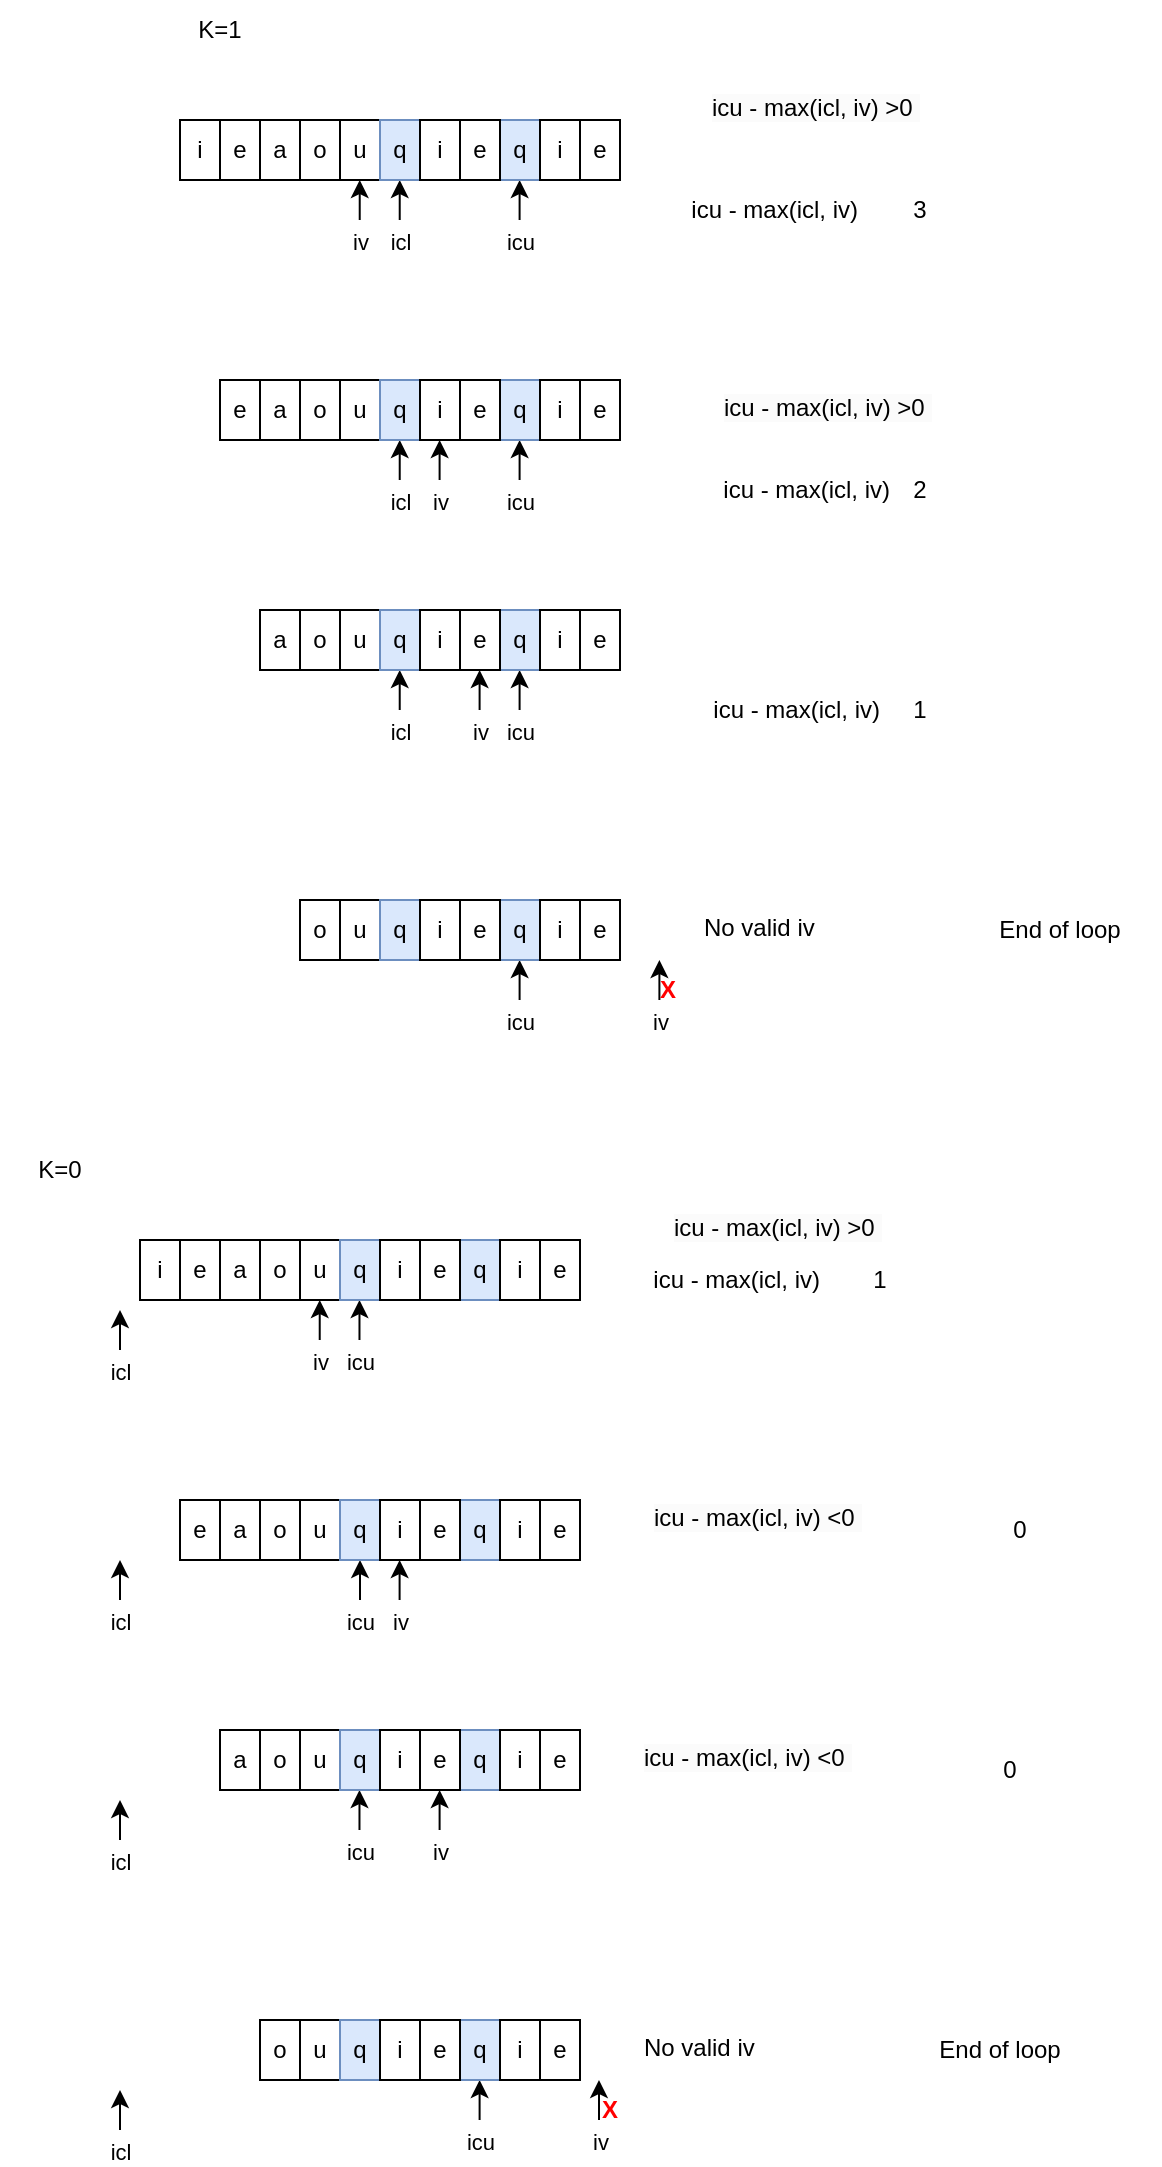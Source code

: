 <mxfile version="26.0.16">
  <diagram name="Page-1" id="OmL4kZeHNDdL7P2Ia2x0">
    <mxGraphModel dx="1180" dy="683" grid="1" gridSize="10" guides="1" tooltips="1" connect="1" arrows="1" fold="1" page="1" pageScale="1" pageWidth="827" pageHeight="1169" math="0" shadow="0">
      <root>
        <mxCell id="0" />
        <mxCell id="1" parent="0" />
        <mxCell id="XXeveJg9EFOlRLA1D9ka-9" value="" style="endArrow=classic;html=1;rounded=0;" parent="1" edge="1">
          <mxGeometry width="50" height="50" relative="1" as="geometry">
            <mxPoint x="289.86" y="150" as="sourcePoint" />
            <mxPoint x="289.86" y="130" as="targetPoint" />
          </mxGeometry>
        </mxCell>
        <mxCell id="XXeveJg9EFOlRLA1D9ka-10" value="icl" style="edgeLabel;html=1;align=center;verticalAlign=middle;resizable=0;points=[];" parent="XXeveJg9EFOlRLA1D9ka-9" vertex="1" connectable="0">
          <mxGeometry x="-0.146" y="1" relative="1" as="geometry">
            <mxPoint x="1" y="19" as="offset" />
          </mxGeometry>
        </mxCell>
        <mxCell id="XXeveJg9EFOlRLA1D9ka-11" value="" style="endArrow=classic;html=1;rounded=0;" parent="1" edge="1">
          <mxGeometry width="50" height="50" relative="1" as="geometry">
            <mxPoint x="349.8" y="150" as="sourcePoint" />
            <mxPoint x="349.8" y="130" as="targetPoint" />
          </mxGeometry>
        </mxCell>
        <mxCell id="XXeveJg9EFOlRLA1D9ka-12" value="icu" style="edgeLabel;html=1;align=center;verticalAlign=middle;resizable=0;points=[];" parent="XXeveJg9EFOlRLA1D9ka-11" vertex="1" connectable="0">
          <mxGeometry x="-0.146" y="1" relative="1" as="geometry">
            <mxPoint x="1" y="19" as="offset" />
          </mxGeometry>
        </mxCell>
        <mxCell id="XXeveJg9EFOlRLA1D9ka-13" value="" style="endArrow=classic;html=1;rounded=0;" parent="1" edge="1">
          <mxGeometry width="50" height="50" relative="1" as="geometry">
            <mxPoint x="269.86" y="150" as="sourcePoint" />
            <mxPoint x="269.86" y="130" as="targetPoint" />
          </mxGeometry>
        </mxCell>
        <mxCell id="XXeveJg9EFOlRLA1D9ka-14" value="iv" style="edgeLabel;html=1;align=center;verticalAlign=middle;resizable=0;points=[];" parent="XXeveJg9EFOlRLA1D9ka-13" vertex="1" connectable="0">
          <mxGeometry x="-0.146" y="1" relative="1" as="geometry">
            <mxPoint x="1" y="19" as="offset" />
          </mxGeometry>
        </mxCell>
        <mxCell id="XXeveJg9EFOlRLA1D9ka-18" value="i" style="rounded=0;whiteSpace=wrap;html=1;" parent="1" vertex="1">
          <mxGeometry x="180" y="100" width="20" height="30" as="geometry" />
        </mxCell>
        <mxCell id="XXeveJg9EFOlRLA1D9ka-19" value="e" style="rounded=0;whiteSpace=wrap;html=1;" parent="1" vertex="1">
          <mxGeometry x="200" y="100" width="20" height="30" as="geometry" />
        </mxCell>
        <mxCell id="XXeveJg9EFOlRLA1D9ka-20" value="a" style="rounded=0;whiteSpace=wrap;html=1;" parent="1" vertex="1">
          <mxGeometry x="220" y="100" width="20" height="30" as="geometry" />
        </mxCell>
        <mxCell id="XXeveJg9EFOlRLA1D9ka-21" value="o" style="rounded=0;whiteSpace=wrap;html=1;" parent="1" vertex="1">
          <mxGeometry x="240" y="100" width="20" height="30" as="geometry" />
        </mxCell>
        <mxCell id="XXeveJg9EFOlRLA1D9ka-22" value="u" style="rounded=0;whiteSpace=wrap;html=1;" parent="1" vertex="1">
          <mxGeometry x="260" y="100" width="20" height="30" as="geometry" />
        </mxCell>
        <mxCell id="XXeveJg9EFOlRLA1D9ka-23" value="q" style="rounded=0;whiteSpace=wrap;html=1;fillColor=#dae8fc;strokeColor=#6c8ebf;" parent="1" vertex="1">
          <mxGeometry x="280" y="100" width="20" height="30" as="geometry" />
        </mxCell>
        <mxCell id="XXeveJg9EFOlRLA1D9ka-24" value="q" style="rounded=0;whiteSpace=wrap;html=1;fillColor=#dae8fc;strokeColor=#6c8ebf;" parent="1" vertex="1">
          <mxGeometry x="340" y="100" width="20" height="30" as="geometry" />
        </mxCell>
        <mxCell id="XXeveJg9EFOlRLA1D9ka-26" value="i" style="rounded=0;whiteSpace=wrap;html=1;" parent="1" vertex="1">
          <mxGeometry x="360" y="100" width="20" height="30" as="geometry" />
        </mxCell>
        <mxCell id="XXeveJg9EFOlRLA1D9ka-27" value="e" style="rounded=0;whiteSpace=wrap;html=1;" parent="1" vertex="1">
          <mxGeometry x="380" y="100" width="20" height="30" as="geometry" />
        </mxCell>
        <mxCell id="XXeveJg9EFOlRLA1D9ka-52" value="i" style="rounded=0;whiteSpace=wrap;html=1;" parent="1" vertex="1">
          <mxGeometry x="300" y="100" width="20" height="30" as="geometry" />
        </mxCell>
        <mxCell id="XXeveJg9EFOlRLA1D9ka-53" value="e" style="rounded=0;whiteSpace=wrap;html=1;" parent="1" vertex="1">
          <mxGeometry x="320" y="100" width="20" height="30" as="geometry" />
        </mxCell>
        <mxCell id="XXeveJg9EFOlRLA1D9ka-54" value="icu - max(icl, iv)&amp;nbsp;" style="text;html=1;align=center;verticalAlign=middle;whiteSpace=wrap;rounded=0;" parent="1" vertex="1">
          <mxGeometry x="434" y="130" width="90" height="30" as="geometry" />
        </mxCell>
        <mxCell id="XXeveJg9EFOlRLA1D9ka-55" value="3" style="text;html=1;align=center;verticalAlign=middle;whiteSpace=wrap;rounded=0;" parent="1" vertex="1">
          <mxGeometry x="520" y="130" width="60" height="30" as="geometry" />
        </mxCell>
        <mxCell id="XXeveJg9EFOlRLA1D9ka-56" value="" style="endArrow=classic;html=1;rounded=0;" parent="1" edge="1">
          <mxGeometry width="50" height="50" relative="1" as="geometry">
            <mxPoint x="289.86" y="280" as="sourcePoint" />
            <mxPoint x="289.86" y="260" as="targetPoint" />
          </mxGeometry>
        </mxCell>
        <mxCell id="XXeveJg9EFOlRLA1D9ka-57" value="icl" style="edgeLabel;html=1;align=center;verticalAlign=middle;resizable=0;points=[];" parent="XXeveJg9EFOlRLA1D9ka-56" vertex="1" connectable="0">
          <mxGeometry x="-0.146" y="1" relative="1" as="geometry">
            <mxPoint x="1" y="19" as="offset" />
          </mxGeometry>
        </mxCell>
        <mxCell id="XXeveJg9EFOlRLA1D9ka-58" value="" style="endArrow=classic;html=1;rounded=0;" parent="1" edge="1">
          <mxGeometry width="50" height="50" relative="1" as="geometry">
            <mxPoint x="349.8" y="280" as="sourcePoint" />
            <mxPoint x="349.8" y="260" as="targetPoint" />
          </mxGeometry>
        </mxCell>
        <mxCell id="XXeveJg9EFOlRLA1D9ka-59" value="icu" style="edgeLabel;html=1;align=center;verticalAlign=middle;resizable=0;points=[];" parent="XXeveJg9EFOlRLA1D9ka-58" vertex="1" connectable="0">
          <mxGeometry x="-0.146" y="1" relative="1" as="geometry">
            <mxPoint x="1" y="19" as="offset" />
          </mxGeometry>
        </mxCell>
        <mxCell id="XXeveJg9EFOlRLA1D9ka-60" value="" style="endArrow=classic;html=1;rounded=0;" parent="1" edge="1">
          <mxGeometry width="50" height="50" relative="1" as="geometry">
            <mxPoint x="309.8" y="280" as="sourcePoint" />
            <mxPoint x="309.8" y="260" as="targetPoint" />
          </mxGeometry>
        </mxCell>
        <mxCell id="XXeveJg9EFOlRLA1D9ka-61" value="iv" style="edgeLabel;html=1;align=center;verticalAlign=middle;resizable=0;points=[];" parent="XXeveJg9EFOlRLA1D9ka-60" vertex="1" connectable="0">
          <mxGeometry x="-0.146" y="1" relative="1" as="geometry">
            <mxPoint x="1" y="19" as="offset" />
          </mxGeometry>
        </mxCell>
        <mxCell id="XXeveJg9EFOlRLA1D9ka-62" value="e" style="rounded=0;whiteSpace=wrap;html=1;" parent="1" vertex="1">
          <mxGeometry x="200" y="230" width="20" height="30" as="geometry" />
        </mxCell>
        <mxCell id="XXeveJg9EFOlRLA1D9ka-63" value="a" style="rounded=0;whiteSpace=wrap;html=1;" parent="1" vertex="1">
          <mxGeometry x="220" y="230" width="20" height="30" as="geometry" />
        </mxCell>
        <mxCell id="XXeveJg9EFOlRLA1D9ka-64" value="o" style="rounded=0;whiteSpace=wrap;html=1;" parent="1" vertex="1">
          <mxGeometry x="240" y="230" width="20" height="30" as="geometry" />
        </mxCell>
        <mxCell id="XXeveJg9EFOlRLA1D9ka-65" value="u" style="rounded=0;whiteSpace=wrap;html=1;" parent="1" vertex="1">
          <mxGeometry x="260" y="230" width="20" height="30" as="geometry" />
        </mxCell>
        <mxCell id="XXeveJg9EFOlRLA1D9ka-66" value="q" style="rounded=0;whiteSpace=wrap;html=1;fillColor=#dae8fc;strokeColor=#6c8ebf;" parent="1" vertex="1">
          <mxGeometry x="280" y="230" width="20" height="30" as="geometry" />
        </mxCell>
        <mxCell id="XXeveJg9EFOlRLA1D9ka-67" value="q" style="rounded=0;whiteSpace=wrap;html=1;fillColor=#dae8fc;strokeColor=#6c8ebf;" parent="1" vertex="1">
          <mxGeometry x="340" y="230" width="20" height="30" as="geometry" />
        </mxCell>
        <mxCell id="XXeveJg9EFOlRLA1D9ka-68" value="i" style="rounded=0;whiteSpace=wrap;html=1;" parent="1" vertex="1">
          <mxGeometry x="360" y="230" width="20" height="30" as="geometry" />
        </mxCell>
        <mxCell id="XXeveJg9EFOlRLA1D9ka-69" value="e" style="rounded=0;whiteSpace=wrap;html=1;" parent="1" vertex="1">
          <mxGeometry x="380" y="230" width="20" height="30" as="geometry" />
        </mxCell>
        <mxCell id="XXeveJg9EFOlRLA1D9ka-70" value="i" style="rounded=0;whiteSpace=wrap;html=1;" parent="1" vertex="1">
          <mxGeometry x="300" y="230" width="20" height="30" as="geometry" />
        </mxCell>
        <mxCell id="XXeveJg9EFOlRLA1D9ka-71" value="e" style="rounded=0;whiteSpace=wrap;html=1;" parent="1" vertex="1">
          <mxGeometry x="320" y="230" width="20" height="30" as="geometry" />
        </mxCell>
        <mxCell id="XXeveJg9EFOlRLA1D9ka-72" value="icu - max(icl, iv)&amp;nbsp;" style="text;html=1;align=center;verticalAlign=middle;whiteSpace=wrap;rounded=0;" parent="1" vertex="1">
          <mxGeometry x="450" y="270" width="90" height="30" as="geometry" />
        </mxCell>
        <mxCell id="XXeveJg9EFOlRLA1D9ka-73" value="2" style="text;html=1;align=center;verticalAlign=middle;whiteSpace=wrap;rounded=0;" parent="1" vertex="1">
          <mxGeometry x="520" y="270" width="60" height="30" as="geometry" />
        </mxCell>
        <mxCell id="XXeveJg9EFOlRLA1D9ka-74" value="&lt;span style=&quot;color: rgb(0, 0, 0); font-family: Helvetica; font-size: 12px; font-style: normal; font-variant-ligatures: normal; font-variant-caps: normal; font-weight: 400; letter-spacing: normal; orphans: 2; text-align: center; text-indent: 0px; text-transform: none; widows: 2; word-spacing: 0px; -webkit-text-stroke-width: 0px; white-space: normal; background-color: rgb(251, 251, 251); text-decoration-thickness: initial; text-decoration-style: initial; text-decoration-color: initial; display: inline !important; float: none;&quot;&gt;icu - max(icl, iv)&amp;nbsp;&amp;gt;0&lt;span&gt;&amp;nbsp;&lt;/span&gt;&lt;/span&gt;" style="text;whiteSpace=wrap;html=1;" parent="1" vertex="1">
          <mxGeometry x="444" y="80" width="150" height="40" as="geometry" />
        </mxCell>
        <mxCell id="XXeveJg9EFOlRLA1D9ka-75" value="" style="endArrow=classic;html=1;rounded=0;" parent="1" edge="1">
          <mxGeometry width="50" height="50" relative="1" as="geometry">
            <mxPoint x="289.86" y="395" as="sourcePoint" />
            <mxPoint x="289.86" y="375" as="targetPoint" />
          </mxGeometry>
        </mxCell>
        <mxCell id="XXeveJg9EFOlRLA1D9ka-76" value="icl" style="edgeLabel;html=1;align=center;verticalAlign=middle;resizable=0;points=[];" parent="XXeveJg9EFOlRLA1D9ka-75" vertex="1" connectable="0">
          <mxGeometry x="-0.146" y="1" relative="1" as="geometry">
            <mxPoint x="1" y="19" as="offset" />
          </mxGeometry>
        </mxCell>
        <mxCell id="XXeveJg9EFOlRLA1D9ka-77" value="" style="endArrow=classic;html=1;rounded=0;" parent="1" edge="1">
          <mxGeometry width="50" height="50" relative="1" as="geometry">
            <mxPoint x="349.8" y="395" as="sourcePoint" />
            <mxPoint x="349.8" y="375" as="targetPoint" />
          </mxGeometry>
        </mxCell>
        <mxCell id="XXeveJg9EFOlRLA1D9ka-78" value="icu" style="edgeLabel;html=1;align=center;verticalAlign=middle;resizable=0;points=[];" parent="XXeveJg9EFOlRLA1D9ka-77" vertex="1" connectable="0">
          <mxGeometry x="-0.146" y="1" relative="1" as="geometry">
            <mxPoint x="1" y="19" as="offset" />
          </mxGeometry>
        </mxCell>
        <mxCell id="XXeveJg9EFOlRLA1D9ka-79" value="" style="endArrow=classic;html=1;rounded=0;" parent="1" edge="1">
          <mxGeometry width="50" height="50" relative="1" as="geometry">
            <mxPoint x="329.8" y="395" as="sourcePoint" />
            <mxPoint x="329.8" y="375" as="targetPoint" />
          </mxGeometry>
        </mxCell>
        <mxCell id="XXeveJg9EFOlRLA1D9ka-80" value="iv" style="edgeLabel;html=1;align=center;verticalAlign=middle;resizable=0;points=[];" parent="XXeveJg9EFOlRLA1D9ka-79" vertex="1" connectable="0">
          <mxGeometry x="-0.146" y="1" relative="1" as="geometry">
            <mxPoint x="1" y="19" as="offset" />
          </mxGeometry>
        </mxCell>
        <mxCell id="XXeveJg9EFOlRLA1D9ka-81" value="a" style="rounded=0;whiteSpace=wrap;html=1;" parent="1" vertex="1">
          <mxGeometry x="220" y="345" width="20" height="30" as="geometry" />
        </mxCell>
        <mxCell id="XXeveJg9EFOlRLA1D9ka-82" value="o" style="rounded=0;whiteSpace=wrap;html=1;" parent="1" vertex="1">
          <mxGeometry x="240" y="345" width="20" height="30" as="geometry" />
        </mxCell>
        <mxCell id="XXeveJg9EFOlRLA1D9ka-83" value="u" style="rounded=0;whiteSpace=wrap;html=1;" parent="1" vertex="1">
          <mxGeometry x="260" y="345" width="20" height="30" as="geometry" />
        </mxCell>
        <mxCell id="XXeveJg9EFOlRLA1D9ka-84" value="q" style="rounded=0;whiteSpace=wrap;html=1;fillColor=#dae8fc;strokeColor=#6c8ebf;" parent="1" vertex="1">
          <mxGeometry x="280" y="345" width="20" height="30" as="geometry" />
        </mxCell>
        <mxCell id="XXeveJg9EFOlRLA1D9ka-85" value="q" style="rounded=0;whiteSpace=wrap;html=1;fillColor=#dae8fc;strokeColor=#6c8ebf;" parent="1" vertex="1">
          <mxGeometry x="340" y="345" width="20" height="30" as="geometry" />
        </mxCell>
        <mxCell id="XXeveJg9EFOlRLA1D9ka-86" value="i" style="rounded=0;whiteSpace=wrap;html=1;" parent="1" vertex="1">
          <mxGeometry x="360" y="345" width="20" height="30" as="geometry" />
        </mxCell>
        <mxCell id="XXeveJg9EFOlRLA1D9ka-87" value="e" style="rounded=0;whiteSpace=wrap;html=1;" parent="1" vertex="1">
          <mxGeometry x="380" y="345" width="20" height="30" as="geometry" />
        </mxCell>
        <mxCell id="XXeveJg9EFOlRLA1D9ka-88" value="i" style="rounded=0;whiteSpace=wrap;html=1;" parent="1" vertex="1">
          <mxGeometry x="300" y="345" width="20" height="30" as="geometry" />
        </mxCell>
        <mxCell id="XXeveJg9EFOlRLA1D9ka-89" value="e" style="rounded=0;whiteSpace=wrap;html=1;" parent="1" vertex="1">
          <mxGeometry x="320" y="345" width="20" height="30" as="geometry" />
        </mxCell>
        <mxCell id="XXeveJg9EFOlRLA1D9ka-90" value="icu - max(icl, iv)&amp;nbsp;" style="text;html=1;align=center;verticalAlign=middle;whiteSpace=wrap;rounded=0;" parent="1" vertex="1">
          <mxGeometry x="440" y="380" width="100" height="30" as="geometry" />
        </mxCell>
        <mxCell id="XXeveJg9EFOlRLA1D9ka-91" value="1" style="text;html=1;align=center;verticalAlign=middle;whiteSpace=wrap;rounded=0;" parent="1" vertex="1">
          <mxGeometry x="520" y="380" width="60" height="30" as="geometry" />
        </mxCell>
        <mxCell id="XXeveJg9EFOlRLA1D9ka-92" value="" style="endArrow=classic;html=1;rounded=0;" parent="1" edge="1">
          <mxGeometry width="50" height="50" relative="1" as="geometry">
            <mxPoint x="150" y="715" as="sourcePoint" />
            <mxPoint x="150" y="695" as="targetPoint" />
          </mxGeometry>
        </mxCell>
        <mxCell id="XXeveJg9EFOlRLA1D9ka-93" value="icl" style="edgeLabel;html=1;align=center;verticalAlign=middle;resizable=0;points=[];" parent="XXeveJg9EFOlRLA1D9ka-92" vertex="1" connectable="0">
          <mxGeometry x="-0.146" y="1" relative="1" as="geometry">
            <mxPoint x="1" y="19" as="offset" />
          </mxGeometry>
        </mxCell>
        <mxCell id="XXeveJg9EFOlRLA1D9ka-94" value="" style="endArrow=classic;html=1;rounded=0;" parent="1" edge="1">
          <mxGeometry width="50" height="50" relative="1" as="geometry">
            <mxPoint x="349.8" y="540" as="sourcePoint" />
            <mxPoint x="349.8" y="520" as="targetPoint" />
          </mxGeometry>
        </mxCell>
        <mxCell id="XXeveJg9EFOlRLA1D9ka-95" value="icu" style="edgeLabel;html=1;align=center;verticalAlign=middle;resizable=0;points=[];" parent="XXeveJg9EFOlRLA1D9ka-94" vertex="1" connectable="0">
          <mxGeometry x="-0.146" y="1" relative="1" as="geometry">
            <mxPoint x="1" y="19" as="offset" />
          </mxGeometry>
        </mxCell>
        <mxCell id="XXeveJg9EFOlRLA1D9ka-96" value="" style="endArrow=classic;html=1;rounded=0;" parent="1" edge="1">
          <mxGeometry width="50" height="50" relative="1" as="geometry">
            <mxPoint x="419.7" y="540" as="sourcePoint" />
            <mxPoint x="419.7" y="520" as="targetPoint" />
          </mxGeometry>
        </mxCell>
        <mxCell id="XXeveJg9EFOlRLA1D9ka-97" value="iv" style="edgeLabel;html=1;align=center;verticalAlign=middle;resizable=0;points=[];" parent="XXeveJg9EFOlRLA1D9ka-96" vertex="1" connectable="0">
          <mxGeometry x="-0.146" y="1" relative="1" as="geometry">
            <mxPoint x="1" y="19" as="offset" />
          </mxGeometry>
        </mxCell>
        <mxCell id="XXeveJg9EFOlRLA1D9ka-98" value="o" style="rounded=0;whiteSpace=wrap;html=1;" parent="1" vertex="1">
          <mxGeometry x="240" y="490" width="20" height="30" as="geometry" />
        </mxCell>
        <mxCell id="XXeveJg9EFOlRLA1D9ka-99" value="u" style="rounded=0;whiteSpace=wrap;html=1;" parent="1" vertex="1">
          <mxGeometry x="260" y="490" width="20" height="30" as="geometry" />
        </mxCell>
        <mxCell id="XXeveJg9EFOlRLA1D9ka-100" value="q" style="rounded=0;whiteSpace=wrap;html=1;fillColor=#dae8fc;strokeColor=#6c8ebf;" parent="1" vertex="1">
          <mxGeometry x="280" y="490" width="20" height="30" as="geometry" />
        </mxCell>
        <mxCell id="XXeveJg9EFOlRLA1D9ka-101" value="q" style="rounded=0;whiteSpace=wrap;html=1;fillColor=#dae8fc;strokeColor=#6c8ebf;" parent="1" vertex="1">
          <mxGeometry x="340" y="490" width="20" height="30" as="geometry" />
        </mxCell>
        <mxCell id="XXeveJg9EFOlRLA1D9ka-102" value="i" style="rounded=0;whiteSpace=wrap;html=1;" parent="1" vertex="1">
          <mxGeometry x="360" y="490" width="20" height="30" as="geometry" />
        </mxCell>
        <mxCell id="XXeveJg9EFOlRLA1D9ka-103" value="e" style="rounded=0;whiteSpace=wrap;html=1;" parent="1" vertex="1">
          <mxGeometry x="380" y="490" width="20" height="30" as="geometry" />
        </mxCell>
        <mxCell id="XXeveJg9EFOlRLA1D9ka-104" value="i" style="rounded=0;whiteSpace=wrap;html=1;" parent="1" vertex="1">
          <mxGeometry x="300" y="490" width="20" height="30" as="geometry" />
        </mxCell>
        <mxCell id="XXeveJg9EFOlRLA1D9ka-105" value="e" style="rounded=0;whiteSpace=wrap;html=1;" parent="1" vertex="1">
          <mxGeometry x="320" y="490" width="20" height="30" as="geometry" />
        </mxCell>
        <mxCell id="XXeveJg9EFOlRLA1D9ka-140" value="&lt;div style=&quot;text-align: center;&quot;&gt;&lt;span style=&quot;background-color: transparent; color: light-dark(rgb(0, 0, 0), rgb(255, 255, 255));&quot;&gt;No valid iv&lt;/span&gt;&lt;/div&gt;" style="text;whiteSpace=wrap;html=1;" parent="1" vertex="1">
          <mxGeometry x="440" y="490" width="100" height="40" as="geometry" />
        </mxCell>
        <mxCell id="XXeveJg9EFOlRLA1D9ka-141" value="End of loop" style="text;html=1;align=center;verticalAlign=middle;whiteSpace=wrap;rounded=0;" parent="1" vertex="1">
          <mxGeometry x="570" y="490" width="100" height="30" as="geometry" />
        </mxCell>
        <mxCell id="XXeveJg9EFOlRLA1D9ka-142" value="K=1" style="text;html=1;align=center;verticalAlign=middle;whiteSpace=wrap;rounded=0;" parent="1" vertex="1">
          <mxGeometry x="170" y="40" width="60" height="30" as="geometry" />
        </mxCell>
        <mxCell id="XXeveJg9EFOlRLA1D9ka-247" value="" style="endArrow=classic;html=1;rounded=0;" parent="1" edge="1">
          <mxGeometry width="50" height="50" relative="1" as="geometry">
            <mxPoint x="269.74" y="710" as="sourcePoint" />
            <mxPoint x="269.74" y="690" as="targetPoint" />
          </mxGeometry>
        </mxCell>
        <mxCell id="XXeveJg9EFOlRLA1D9ka-248" value="icu" style="edgeLabel;html=1;align=center;verticalAlign=middle;resizable=0;points=[];" parent="XXeveJg9EFOlRLA1D9ka-247" vertex="1" connectable="0">
          <mxGeometry x="-0.146" y="1" relative="1" as="geometry">
            <mxPoint x="1" y="19" as="offset" />
          </mxGeometry>
        </mxCell>
        <mxCell id="XXeveJg9EFOlRLA1D9ka-249" value="" style="endArrow=classic;html=1;rounded=0;" parent="1" edge="1">
          <mxGeometry width="50" height="50" relative="1" as="geometry">
            <mxPoint x="249.86" y="710" as="sourcePoint" />
            <mxPoint x="249.86" y="690" as="targetPoint" />
          </mxGeometry>
        </mxCell>
        <mxCell id="XXeveJg9EFOlRLA1D9ka-250" value="iv" style="edgeLabel;html=1;align=center;verticalAlign=middle;resizable=0;points=[];" parent="XXeveJg9EFOlRLA1D9ka-249" vertex="1" connectable="0">
          <mxGeometry x="-0.146" y="1" relative="1" as="geometry">
            <mxPoint x="1" y="19" as="offset" />
          </mxGeometry>
        </mxCell>
        <mxCell id="XXeveJg9EFOlRLA1D9ka-251" value="i" style="rounded=0;whiteSpace=wrap;html=1;" parent="1" vertex="1">
          <mxGeometry x="160" y="660" width="20" height="30" as="geometry" />
        </mxCell>
        <mxCell id="XXeveJg9EFOlRLA1D9ka-252" value="e" style="rounded=0;whiteSpace=wrap;html=1;" parent="1" vertex="1">
          <mxGeometry x="180" y="660" width="20" height="30" as="geometry" />
        </mxCell>
        <mxCell id="XXeveJg9EFOlRLA1D9ka-253" value="a" style="rounded=0;whiteSpace=wrap;html=1;" parent="1" vertex="1">
          <mxGeometry x="200" y="660" width="20" height="30" as="geometry" />
        </mxCell>
        <mxCell id="XXeveJg9EFOlRLA1D9ka-254" value="o" style="rounded=0;whiteSpace=wrap;html=1;" parent="1" vertex="1">
          <mxGeometry x="220" y="660" width="20" height="30" as="geometry" />
        </mxCell>
        <mxCell id="XXeveJg9EFOlRLA1D9ka-255" value="u" style="rounded=0;whiteSpace=wrap;html=1;" parent="1" vertex="1">
          <mxGeometry x="240" y="660" width="20" height="30" as="geometry" />
        </mxCell>
        <mxCell id="XXeveJg9EFOlRLA1D9ka-256" value="q" style="rounded=0;whiteSpace=wrap;html=1;fillColor=#dae8fc;strokeColor=#6c8ebf;" parent="1" vertex="1">
          <mxGeometry x="260" y="660" width="20" height="30" as="geometry" />
        </mxCell>
        <mxCell id="XXeveJg9EFOlRLA1D9ka-257" value="q" style="rounded=0;whiteSpace=wrap;html=1;fillColor=#dae8fc;strokeColor=#6c8ebf;" parent="1" vertex="1">
          <mxGeometry x="320" y="660" width="20" height="30" as="geometry" />
        </mxCell>
        <mxCell id="XXeveJg9EFOlRLA1D9ka-258" value="i" style="rounded=0;whiteSpace=wrap;html=1;" parent="1" vertex="1">
          <mxGeometry x="340" y="660" width="20" height="30" as="geometry" />
        </mxCell>
        <mxCell id="XXeveJg9EFOlRLA1D9ka-259" value="e" style="rounded=0;whiteSpace=wrap;html=1;" parent="1" vertex="1">
          <mxGeometry x="360" y="660" width="20" height="30" as="geometry" />
        </mxCell>
        <mxCell id="XXeveJg9EFOlRLA1D9ka-260" value="i" style="rounded=0;whiteSpace=wrap;html=1;" parent="1" vertex="1">
          <mxGeometry x="280" y="660" width="20" height="30" as="geometry" />
        </mxCell>
        <mxCell id="XXeveJg9EFOlRLA1D9ka-261" value="e" style="rounded=0;whiteSpace=wrap;html=1;" parent="1" vertex="1">
          <mxGeometry x="300" y="660" width="20" height="30" as="geometry" />
        </mxCell>
        <mxCell id="XXeveJg9EFOlRLA1D9ka-266" value="" style="endArrow=classic;html=1;rounded=0;" parent="1" edge="1">
          <mxGeometry width="50" height="50" relative="1" as="geometry">
            <mxPoint x="270" y="840" as="sourcePoint" />
            <mxPoint x="270" y="820" as="targetPoint" />
          </mxGeometry>
        </mxCell>
        <mxCell id="XXeveJg9EFOlRLA1D9ka-267" value="icu" style="edgeLabel;html=1;align=center;verticalAlign=middle;resizable=0;points=[];" parent="XXeveJg9EFOlRLA1D9ka-266" vertex="1" connectable="0">
          <mxGeometry x="-0.146" y="1" relative="1" as="geometry">
            <mxPoint x="1" y="19" as="offset" />
          </mxGeometry>
        </mxCell>
        <mxCell id="XXeveJg9EFOlRLA1D9ka-268" value="" style="endArrow=classic;html=1;rounded=0;" parent="1" edge="1">
          <mxGeometry width="50" height="50" relative="1" as="geometry">
            <mxPoint x="289.8" y="840" as="sourcePoint" />
            <mxPoint x="289.8" y="820" as="targetPoint" />
          </mxGeometry>
        </mxCell>
        <mxCell id="XXeveJg9EFOlRLA1D9ka-269" value="iv" style="edgeLabel;html=1;align=center;verticalAlign=middle;resizable=0;points=[];" parent="XXeveJg9EFOlRLA1D9ka-268" vertex="1" connectable="0">
          <mxGeometry x="-0.146" y="1" relative="1" as="geometry">
            <mxPoint x="1" y="19" as="offset" />
          </mxGeometry>
        </mxCell>
        <mxCell id="XXeveJg9EFOlRLA1D9ka-270" value="e" style="rounded=0;whiteSpace=wrap;html=1;" parent="1" vertex="1">
          <mxGeometry x="180" y="790" width="20" height="30" as="geometry" />
        </mxCell>
        <mxCell id="XXeveJg9EFOlRLA1D9ka-271" value="a" style="rounded=0;whiteSpace=wrap;html=1;" parent="1" vertex="1">
          <mxGeometry x="200" y="790" width="20" height="30" as="geometry" />
        </mxCell>
        <mxCell id="XXeveJg9EFOlRLA1D9ka-272" value="o" style="rounded=0;whiteSpace=wrap;html=1;" parent="1" vertex="1">
          <mxGeometry x="220" y="790" width="20" height="30" as="geometry" />
        </mxCell>
        <mxCell id="XXeveJg9EFOlRLA1D9ka-273" value="u" style="rounded=0;whiteSpace=wrap;html=1;" parent="1" vertex="1">
          <mxGeometry x="240" y="790" width="20" height="30" as="geometry" />
        </mxCell>
        <mxCell id="XXeveJg9EFOlRLA1D9ka-274" value="q" style="rounded=0;whiteSpace=wrap;html=1;fillColor=#dae8fc;strokeColor=#6c8ebf;" parent="1" vertex="1">
          <mxGeometry x="260" y="790" width="20" height="30" as="geometry" />
        </mxCell>
        <mxCell id="XXeveJg9EFOlRLA1D9ka-275" value="q" style="rounded=0;whiteSpace=wrap;html=1;fillColor=#dae8fc;strokeColor=#6c8ebf;" parent="1" vertex="1">
          <mxGeometry x="320" y="790" width="20" height="30" as="geometry" />
        </mxCell>
        <mxCell id="XXeveJg9EFOlRLA1D9ka-276" value="i" style="rounded=0;whiteSpace=wrap;html=1;" parent="1" vertex="1">
          <mxGeometry x="340" y="790" width="20" height="30" as="geometry" />
        </mxCell>
        <mxCell id="XXeveJg9EFOlRLA1D9ka-277" value="e" style="rounded=0;whiteSpace=wrap;html=1;" parent="1" vertex="1">
          <mxGeometry x="360" y="790" width="20" height="30" as="geometry" />
        </mxCell>
        <mxCell id="XXeveJg9EFOlRLA1D9ka-278" value="i" style="rounded=0;whiteSpace=wrap;html=1;" parent="1" vertex="1">
          <mxGeometry x="280" y="790" width="20" height="30" as="geometry" />
        </mxCell>
        <mxCell id="XXeveJg9EFOlRLA1D9ka-279" value="e" style="rounded=0;whiteSpace=wrap;html=1;" parent="1" vertex="1">
          <mxGeometry x="300" y="790" width="20" height="30" as="geometry" />
        </mxCell>
        <mxCell id="XXeveJg9EFOlRLA1D9ka-285" value="" style="endArrow=classic;html=1;rounded=0;" parent="1" edge="1">
          <mxGeometry width="50" height="50" relative="1" as="geometry">
            <mxPoint x="269.74" y="955" as="sourcePoint" />
            <mxPoint x="269.74" y="935" as="targetPoint" />
          </mxGeometry>
        </mxCell>
        <mxCell id="XXeveJg9EFOlRLA1D9ka-286" value="icu" style="edgeLabel;html=1;align=center;verticalAlign=middle;resizable=0;points=[];" parent="XXeveJg9EFOlRLA1D9ka-285" vertex="1" connectable="0">
          <mxGeometry x="-0.146" y="1" relative="1" as="geometry">
            <mxPoint x="1" y="19" as="offset" />
          </mxGeometry>
        </mxCell>
        <mxCell id="XXeveJg9EFOlRLA1D9ka-287" value="" style="endArrow=classic;html=1;rounded=0;" parent="1" edge="1">
          <mxGeometry width="50" height="50" relative="1" as="geometry">
            <mxPoint x="309.8" y="955" as="sourcePoint" />
            <mxPoint x="309.8" y="935" as="targetPoint" />
          </mxGeometry>
        </mxCell>
        <mxCell id="XXeveJg9EFOlRLA1D9ka-288" value="iv" style="edgeLabel;html=1;align=center;verticalAlign=middle;resizable=0;points=[];" parent="XXeveJg9EFOlRLA1D9ka-287" vertex="1" connectable="0">
          <mxGeometry x="-0.146" y="1" relative="1" as="geometry">
            <mxPoint x="1" y="19" as="offset" />
          </mxGeometry>
        </mxCell>
        <mxCell id="XXeveJg9EFOlRLA1D9ka-289" value="a" style="rounded=0;whiteSpace=wrap;html=1;" parent="1" vertex="1">
          <mxGeometry x="200" y="905" width="20" height="30" as="geometry" />
        </mxCell>
        <mxCell id="XXeveJg9EFOlRLA1D9ka-290" value="o" style="rounded=0;whiteSpace=wrap;html=1;" parent="1" vertex="1">
          <mxGeometry x="220" y="905" width="20" height="30" as="geometry" />
        </mxCell>
        <mxCell id="XXeveJg9EFOlRLA1D9ka-291" value="u" style="rounded=0;whiteSpace=wrap;html=1;" parent="1" vertex="1">
          <mxGeometry x="240" y="905" width="20" height="30" as="geometry" />
        </mxCell>
        <mxCell id="XXeveJg9EFOlRLA1D9ka-292" value="q" style="rounded=0;whiteSpace=wrap;html=1;fillColor=#dae8fc;strokeColor=#6c8ebf;" parent="1" vertex="1">
          <mxGeometry x="260" y="905" width="20" height="30" as="geometry" />
        </mxCell>
        <mxCell id="XXeveJg9EFOlRLA1D9ka-293" value="q" style="rounded=0;whiteSpace=wrap;html=1;fillColor=#dae8fc;strokeColor=#6c8ebf;" parent="1" vertex="1">
          <mxGeometry x="320" y="905" width="20" height="30" as="geometry" />
        </mxCell>
        <mxCell id="XXeveJg9EFOlRLA1D9ka-294" value="i" style="rounded=0;whiteSpace=wrap;html=1;" parent="1" vertex="1">
          <mxGeometry x="340" y="905" width="20" height="30" as="geometry" />
        </mxCell>
        <mxCell id="XXeveJg9EFOlRLA1D9ka-295" value="e" style="rounded=0;whiteSpace=wrap;html=1;" parent="1" vertex="1">
          <mxGeometry x="360" y="905" width="20" height="30" as="geometry" />
        </mxCell>
        <mxCell id="XXeveJg9EFOlRLA1D9ka-296" value="i" style="rounded=0;whiteSpace=wrap;html=1;" parent="1" vertex="1">
          <mxGeometry x="280" y="905" width="20" height="30" as="geometry" />
        </mxCell>
        <mxCell id="XXeveJg9EFOlRLA1D9ka-297" value="e" style="rounded=0;whiteSpace=wrap;html=1;" parent="1" vertex="1">
          <mxGeometry x="300" y="905" width="20" height="30" as="geometry" />
        </mxCell>
        <mxCell id="XXeveJg9EFOlRLA1D9ka-302" value="" style="endArrow=classic;html=1;rounded=0;" parent="1" edge="1">
          <mxGeometry width="50" height="50" relative="1" as="geometry">
            <mxPoint x="329.8" y="1100" as="sourcePoint" />
            <mxPoint x="329.8" y="1080" as="targetPoint" />
          </mxGeometry>
        </mxCell>
        <mxCell id="XXeveJg9EFOlRLA1D9ka-303" value="icu" style="edgeLabel;html=1;align=center;verticalAlign=middle;resizable=0;points=[];" parent="XXeveJg9EFOlRLA1D9ka-302" vertex="1" connectable="0">
          <mxGeometry x="-0.146" y="1" relative="1" as="geometry">
            <mxPoint x="1" y="19" as="offset" />
          </mxGeometry>
        </mxCell>
        <mxCell id="XXeveJg9EFOlRLA1D9ka-304" value="" style="endArrow=classic;html=1;rounded=0;" parent="1" edge="1">
          <mxGeometry width="50" height="50" relative="1" as="geometry">
            <mxPoint x="389.49" y="1100" as="sourcePoint" />
            <mxPoint x="389.49" y="1080" as="targetPoint" />
          </mxGeometry>
        </mxCell>
        <mxCell id="XXeveJg9EFOlRLA1D9ka-305" value="iv" style="edgeLabel;html=1;align=center;verticalAlign=middle;resizable=0;points=[];" parent="XXeveJg9EFOlRLA1D9ka-304" vertex="1" connectable="0">
          <mxGeometry x="-0.146" y="1" relative="1" as="geometry">
            <mxPoint x="1" y="19" as="offset" />
          </mxGeometry>
        </mxCell>
        <mxCell id="XXeveJg9EFOlRLA1D9ka-306" value="o" style="rounded=0;whiteSpace=wrap;html=1;" parent="1" vertex="1">
          <mxGeometry x="220" y="1050" width="20" height="30" as="geometry" />
        </mxCell>
        <mxCell id="XXeveJg9EFOlRLA1D9ka-307" value="u" style="rounded=0;whiteSpace=wrap;html=1;" parent="1" vertex="1">
          <mxGeometry x="240" y="1050" width="20" height="30" as="geometry" />
        </mxCell>
        <mxCell id="XXeveJg9EFOlRLA1D9ka-308" value="q" style="rounded=0;whiteSpace=wrap;html=1;fillColor=#dae8fc;strokeColor=#6c8ebf;" parent="1" vertex="1">
          <mxGeometry x="260" y="1050" width="20" height="30" as="geometry" />
        </mxCell>
        <mxCell id="XXeveJg9EFOlRLA1D9ka-309" value="q" style="rounded=0;whiteSpace=wrap;html=1;fillColor=#dae8fc;strokeColor=#6c8ebf;" parent="1" vertex="1">
          <mxGeometry x="320" y="1050" width="20" height="30" as="geometry" />
        </mxCell>
        <mxCell id="XXeveJg9EFOlRLA1D9ka-310" value="i" style="rounded=0;whiteSpace=wrap;html=1;" parent="1" vertex="1">
          <mxGeometry x="340" y="1050" width="20" height="30" as="geometry" />
        </mxCell>
        <mxCell id="XXeveJg9EFOlRLA1D9ka-311" value="e" style="rounded=0;whiteSpace=wrap;html=1;" parent="1" vertex="1">
          <mxGeometry x="360" y="1050" width="20" height="30" as="geometry" />
        </mxCell>
        <mxCell id="XXeveJg9EFOlRLA1D9ka-312" value="i" style="rounded=0;whiteSpace=wrap;html=1;" parent="1" vertex="1">
          <mxGeometry x="280" y="1050" width="20" height="30" as="geometry" />
        </mxCell>
        <mxCell id="XXeveJg9EFOlRLA1D9ka-313" value="e" style="rounded=0;whiteSpace=wrap;html=1;" parent="1" vertex="1">
          <mxGeometry x="300" y="1050" width="20" height="30" as="geometry" />
        </mxCell>
        <mxCell id="XXeveJg9EFOlRLA1D9ka-346" value="K=0" style="text;html=1;align=center;verticalAlign=middle;whiteSpace=wrap;rounded=0;" parent="1" vertex="1">
          <mxGeometry x="90" y="610" width="60" height="30" as="geometry" />
        </mxCell>
        <mxCell id="XXeveJg9EFOlRLA1D9ka-351" value="X" style="text;html=1;align=center;verticalAlign=middle;whiteSpace=wrap;rounded=0;fontStyle=1;fontColor=#FF0000;" parent="1" vertex="1">
          <mxGeometry x="394" y="520" width="60" height="30" as="geometry" />
        </mxCell>
        <mxCell id="XXeveJg9EFOlRLA1D9ka-353" value="X" style="text;html=1;align=center;verticalAlign=middle;whiteSpace=wrap;rounded=0;fontStyle=1;fontColor=#FF0000;" parent="1" vertex="1">
          <mxGeometry x="365" y="1080" width="60" height="30" as="geometry" />
        </mxCell>
        <mxCell id="XXeveJg9EFOlRLA1D9ka-354" value="&lt;div style=&quot;text-align: center;&quot;&gt;&lt;span style=&quot;background-color: transparent; color: light-dark(rgb(0, 0, 0), rgb(255, 255, 255));&quot;&gt;No valid iv&lt;/span&gt;&lt;/div&gt;" style="text;whiteSpace=wrap;html=1;" parent="1" vertex="1">
          <mxGeometry x="410" y="1050" width="100" height="40" as="geometry" />
        </mxCell>
        <mxCell id="XXeveJg9EFOlRLA1D9ka-355" value="End of loop" style="text;html=1;align=center;verticalAlign=middle;whiteSpace=wrap;rounded=0;" parent="1" vertex="1">
          <mxGeometry x="540" y="1050" width="100" height="30" as="geometry" />
        </mxCell>
        <mxCell id="sZFTcDcX_FAN59FK6n-K-73" value="" style="endArrow=classic;html=1;rounded=0;" edge="1" parent="1">
          <mxGeometry width="50" height="50" relative="1" as="geometry">
            <mxPoint x="150" y="840" as="sourcePoint" />
            <mxPoint x="150" y="820" as="targetPoint" />
          </mxGeometry>
        </mxCell>
        <mxCell id="sZFTcDcX_FAN59FK6n-K-74" value="icl" style="edgeLabel;html=1;align=center;verticalAlign=middle;resizable=0;points=[];" vertex="1" connectable="0" parent="sZFTcDcX_FAN59FK6n-K-73">
          <mxGeometry x="-0.146" y="1" relative="1" as="geometry">
            <mxPoint x="1" y="19" as="offset" />
          </mxGeometry>
        </mxCell>
        <mxCell id="sZFTcDcX_FAN59FK6n-K-75" value="" style="endArrow=classic;html=1;rounded=0;" edge="1" parent="1">
          <mxGeometry width="50" height="50" relative="1" as="geometry">
            <mxPoint x="150" y="960" as="sourcePoint" />
            <mxPoint x="150" y="940" as="targetPoint" />
          </mxGeometry>
        </mxCell>
        <mxCell id="sZFTcDcX_FAN59FK6n-K-76" value="icl" style="edgeLabel;html=1;align=center;verticalAlign=middle;resizable=0;points=[];" vertex="1" connectable="0" parent="sZFTcDcX_FAN59FK6n-K-75">
          <mxGeometry x="-0.146" y="1" relative="1" as="geometry">
            <mxPoint x="1" y="19" as="offset" />
          </mxGeometry>
        </mxCell>
        <mxCell id="sZFTcDcX_FAN59FK6n-K-77" value="" style="endArrow=classic;html=1;rounded=0;" edge="1" parent="1">
          <mxGeometry width="50" height="50" relative="1" as="geometry">
            <mxPoint x="150" y="1105" as="sourcePoint" />
            <mxPoint x="150" y="1085" as="targetPoint" />
          </mxGeometry>
        </mxCell>
        <mxCell id="sZFTcDcX_FAN59FK6n-K-78" value="icl" style="edgeLabel;html=1;align=center;verticalAlign=middle;resizable=0;points=[];" vertex="1" connectable="0" parent="sZFTcDcX_FAN59FK6n-K-77">
          <mxGeometry x="-0.146" y="1" relative="1" as="geometry">
            <mxPoint x="1" y="19" as="offset" />
          </mxGeometry>
        </mxCell>
        <mxCell id="sZFTcDcX_FAN59FK6n-K-80" value="1" style="text;html=1;align=center;verticalAlign=middle;whiteSpace=wrap;rounded=0;" vertex="1" parent="1">
          <mxGeometry x="500" y="665" width="60" height="30" as="geometry" />
        </mxCell>
        <mxCell id="sZFTcDcX_FAN59FK6n-K-82" value="0" style="text;html=1;align=center;verticalAlign=middle;whiteSpace=wrap;rounded=0;" vertex="1" parent="1">
          <mxGeometry x="570" y="790" width="60" height="30" as="geometry" />
        </mxCell>
        <mxCell id="sZFTcDcX_FAN59FK6n-K-83" value="&lt;span style=&quot;color: rgb(0, 0, 0); font-family: Helvetica; font-size: 12px; font-style: normal; font-variant-ligatures: normal; font-variant-caps: normal; font-weight: 400; letter-spacing: normal; orphans: 2; text-align: center; text-indent: 0px; text-transform: none; widows: 2; word-spacing: 0px; -webkit-text-stroke-width: 0px; white-space: normal; background-color: rgb(251, 251, 251); text-decoration-thickness: initial; text-decoration-style: initial; text-decoration-color: initial; display: inline !important; float: none;&quot;&gt;icu - max(icl, iv) &amp;lt;0&lt;span&gt;&amp;nbsp;&lt;/span&gt;&lt;/span&gt;" style="text;whiteSpace=wrap;html=1;" vertex="1" parent="1">
          <mxGeometry x="415" y="785" width="150" height="40" as="geometry" />
        </mxCell>
        <mxCell id="sZFTcDcX_FAN59FK6n-K-86" value="&lt;span style=&quot;color: rgb(0, 0, 0); font-family: Helvetica; font-size: 12px; font-style: normal; font-variant-ligatures: normal; font-variant-caps: normal; font-weight: 400; letter-spacing: normal; orphans: 2; text-align: center; text-indent: 0px; text-transform: none; widows: 2; word-spacing: 0px; -webkit-text-stroke-width: 0px; white-space: normal; background-color: rgb(251, 251, 251); text-decoration-thickness: initial; text-decoration-style: initial; text-decoration-color: initial; display: inline !important; float: none;&quot;&gt;icu - max(icl, iv)&amp;nbsp;&amp;gt;0&lt;span&gt;&amp;nbsp;&lt;/span&gt;&lt;/span&gt;" style="text;whiteSpace=wrap;html=1;" vertex="1" parent="1">
          <mxGeometry x="450" y="230" width="150" height="40" as="geometry" />
        </mxCell>
        <mxCell id="sZFTcDcX_FAN59FK6n-K-87" value="&lt;span style=&quot;color: rgb(0, 0, 0); font-family: Helvetica; font-size: 12px; font-style: normal; font-variant-ligatures: normal; font-variant-caps: normal; font-weight: 400; letter-spacing: normal; orphans: 2; text-align: center; text-indent: 0px; text-transform: none; widows: 2; word-spacing: 0px; -webkit-text-stroke-width: 0px; white-space: normal; background-color: rgb(251, 251, 251); text-decoration-thickness: initial; text-decoration-style: initial; text-decoration-color: initial; display: inline !important; float: none;&quot;&gt;icu - max(icl, iv)&amp;nbsp;&amp;gt;0&lt;span&gt;&amp;nbsp;&lt;/span&gt;&lt;/span&gt;" style="text;whiteSpace=wrap;html=1;" vertex="1" parent="1">
          <mxGeometry x="425" y="640" width="150" height="40" as="geometry" />
        </mxCell>
        <mxCell id="sZFTcDcX_FAN59FK6n-K-88" value="icu - max(icl, iv)&amp;nbsp;" style="text;html=1;align=center;verticalAlign=middle;whiteSpace=wrap;rounded=0;" vertex="1" parent="1">
          <mxGeometry x="415" y="665" width="90" height="30" as="geometry" />
        </mxCell>
        <mxCell id="sZFTcDcX_FAN59FK6n-K-89" value="0" style="text;html=1;align=center;verticalAlign=middle;whiteSpace=wrap;rounded=0;" vertex="1" parent="1">
          <mxGeometry x="565" y="910" width="60" height="30" as="geometry" />
        </mxCell>
        <mxCell id="sZFTcDcX_FAN59FK6n-K-90" value="&lt;span style=&quot;color: rgb(0, 0, 0); font-family: Helvetica; font-size: 12px; font-style: normal; font-variant-ligatures: normal; font-variant-caps: normal; font-weight: 400; letter-spacing: normal; orphans: 2; text-align: center; text-indent: 0px; text-transform: none; widows: 2; word-spacing: 0px; -webkit-text-stroke-width: 0px; white-space: normal; background-color: rgb(251, 251, 251); text-decoration-thickness: initial; text-decoration-style: initial; text-decoration-color: initial; display: inline !important; float: none;&quot;&gt;icu - max(icl, iv) &amp;lt;0&lt;span&gt;&amp;nbsp;&lt;/span&gt;&lt;/span&gt;" style="text;whiteSpace=wrap;html=1;" vertex="1" parent="1">
          <mxGeometry x="410" y="905" width="150" height="40" as="geometry" />
        </mxCell>
      </root>
    </mxGraphModel>
  </diagram>
</mxfile>
